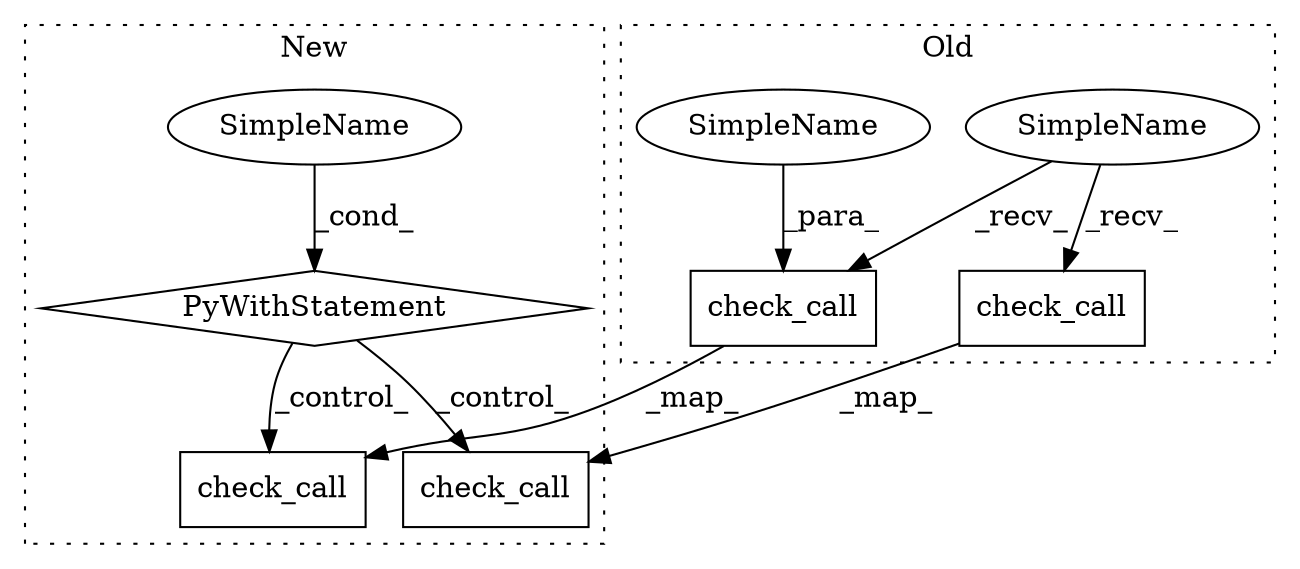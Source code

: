 digraph G {
subgraph cluster0 {
1 [label="check_call" a="32" s="1772,1859" l="11,1" shape="box"];
5 [label="SimpleName" a="42" s="368" l="10" shape="ellipse"];
6 [label="SimpleName" a="42" s="" l="" shape="ellipse"];
8 [label="check_call" a="32" s="1667,1754" l="11,1" shape="box"];
label = "Old";
style="dotted";
}
subgraph cluster1 {
2 [label="check_call" a="32" s="1770,1852" l="11,1" shape="box"];
3 [label="PyWithStatement" a="104" s="1402,1431" l="10,2" shape="diamond"];
4 [label="SimpleName" a="42" s="" l="" shape="ellipse"];
7 [label="check_call" a="32" s="1668,1750" l="11,1" shape="box"];
label = "New";
style="dotted";
}
1 -> 2 [label="_map_"];
3 -> 2 [label="_control_"];
3 -> 7 [label="_control_"];
4 -> 3 [label="_cond_"];
5 -> 8 [label="_recv_"];
5 -> 1 [label="_recv_"];
6 -> 1 [label="_para_"];
8 -> 7 [label="_map_"];
}